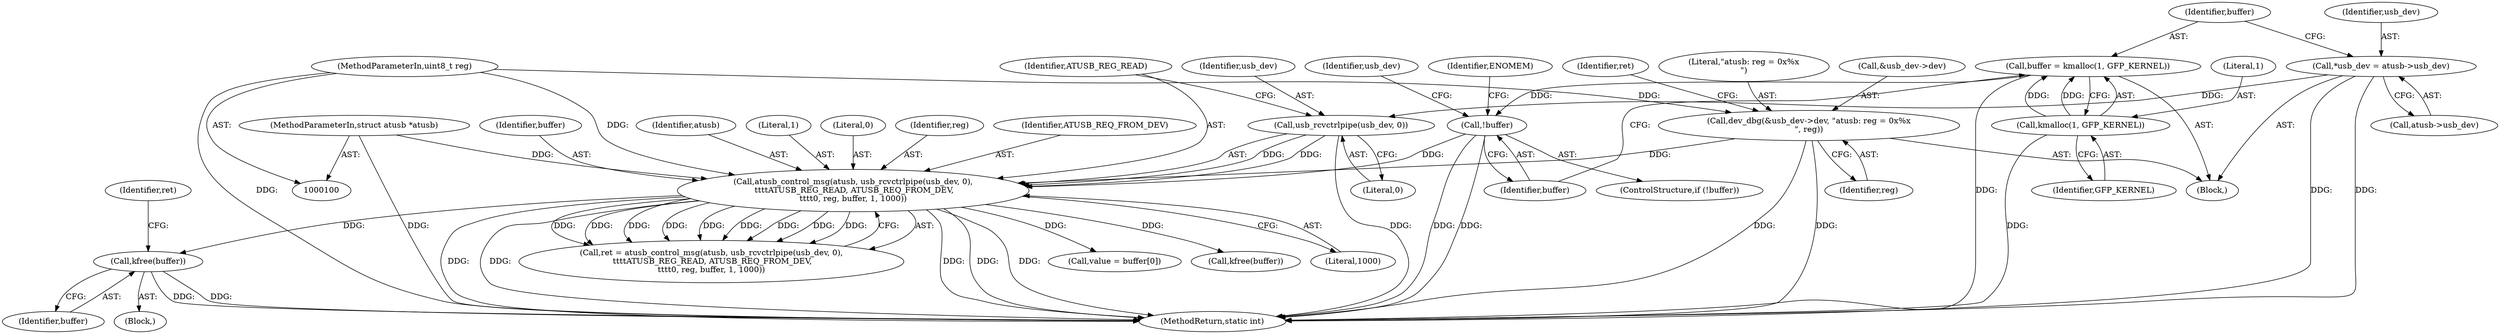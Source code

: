digraph "0_linux_05a974efa4bdf6e2a150e3f27dc6fcf0a9ad5655_1@pointer" {
"1000161" [label="(Call,kfree(buffer))"];
"1000133" [label="(Call,atusb_control_msg(atusb, usb_rcvctrlpipe(usb_dev, 0),\n \t\t\t\tATUSB_REG_READ, ATUSB_REQ_FROM_DEV,\n\t\t\t\t0, reg, buffer, 1, 1000))"];
"1000101" [label="(MethodParameterIn,struct atusb *atusb)"];
"1000135" [label="(Call,usb_rcvctrlpipe(usb_dev, 0))"];
"1000105" [label="(Call,*usb_dev = atusb->usb_dev)"];
"1000124" [label="(Call,dev_dbg(&usb_dev->dev, \"atusb: reg = 0x%x\n\", reg))"];
"1000102" [label="(MethodParameterIn,uint8_t reg)"];
"1000119" [label="(Call,!buffer)"];
"1000113" [label="(Call,buffer = kmalloc(1, GFP_KERNEL))"];
"1000115" [label="(Call,kmalloc(1, GFP_KERNEL))"];
"1000114" [label="(Identifier,buffer)"];
"1000134" [label="(Identifier,atusb)"];
"1000160" [label="(Block,)"];
"1000137" [label="(Literal,0)"];
"1000136" [label="(Identifier,usb_dev)"];
"1000143" [label="(Literal,1)"];
"1000123" [label="(Identifier,ENOMEM)"];
"1000113" [label="(Call,buffer = kmalloc(1, GFP_KERNEL))"];
"1000125" [label="(Call,&usb_dev->dev)"];
"1000117" [label="(Identifier,GFP_KERNEL)"];
"1000107" [label="(Call,atusb->usb_dev)"];
"1000133" [label="(Call,atusb_control_msg(atusb, usb_rcvctrlpipe(usb_dev, 0),\n \t\t\t\tATUSB_REG_READ, ATUSB_REQ_FROM_DEV,\n\t\t\t\t0, reg, buffer, 1, 1000))"];
"1000165" [label="(MethodReturn,static int)"];
"1000116" [label="(Literal,1)"];
"1000161" [label="(Call,kfree(buffer))"];
"1000132" [label="(Identifier,ret)"];
"1000120" [label="(Identifier,buffer)"];
"1000101" [label="(MethodParameterIn,struct atusb *atusb)"];
"1000144" [label="(Literal,1000)"];
"1000127" [label="(Identifier,usb_dev)"];
"1000115" [label="(Call,kmalloc(1, GFP_KERNEL))"];
"1000142" [label="(Identifier,buffer)"];
"1000124" [label="(Call,dev_dbg(&usb_dev->dev, \"atusb: reg = 0x%x\n\", reg))"];
"1000131" [label="(Call,ret = atusb_control_msg(atusb, usb_rcvctrlpipe(usb_dev, 0),\n \t\t\t\tATUSB_REG_READ, ATUSB_REQ_FROM_DEV,\n\t\t\t\t0, reg, buffer, 1, 1000))"];
"1000164" [label="(Identifier,ret)"];
"1000103" [label="(Block,)"];
"1000150" [label="(Call,value = buffer[0])"];
"1000118" [label="(ControlStructure,if (!buffer))"];
"1000140" [label="(Literal,0)"];
"1000141" [label="(Identifier,reg)"];
"1000135" [label="(Call,usb_rcvctrlpipe(usb_dev, 0))"];
"1000139" [label="(Identifier,ATUSB_REQ_FROM_DEV)"];
"1000119" [label="(Call,!buffer)"];
"1000129" [label="(Literal,\"atusb: reg = 0x%x\n\")"];
"1000155" [label="(Call,kfree(buffer))"];
"1000162" [label="(Identifier,buffer)"];
"1000138" [label="(Identifier,ATUSB_REG_READ)"];
"1000105" [label="(Call,*usb_dev = atusb->usb_dev)"];
"1000130" [label="(Identifier,reg)"];
"1000106" [label="(Identifier,usb_dev)"];
"1000102" [label="(MethodParameterIn,uint8_t reg)"];
"1000161" -> "1000160"  [label="AST: "];
"1000161" -> "1000162"  [label="CFG: "];
"1000162" -> "1000161"  [label="AST: "];
"1000164" -> "1000161"  [label="CFG: "];
"1000161" -> "1000165"  [label="DDG: "];
"1000161" -> "1000165"  [label="DDG: "];
"1000133" -> "1000161"  [label="DDG: "];
"1000133" -> "1000131"  [label="AST: "];
"1000133" -> "1000144"  [label="CFG: "];
"1000134" -> "1000133"  [label="AST: "];
"1000135" -> "1000133"  [label="AST: "];
"1000138" -> "1000133"  [label="AST: "];
"1000139" -> "1000133"  [label="AST: "];
"1000140" -> "1000133"  [label="AST: "];
"1000141" -> "1000133"  [label="AST: "];
"1000142" -> "1000133"  [label="AST: "];
"1000143" -> "1000133"  [label="AST: "];
"1000144" -> "1000133"  [label="AST: "];
"1000131" -> "1000133"  [label="CFG: "];
"1000133" -> "1000165"  [label="DDG: "];
"1000133" -> "1000165"  [label="DDG: "];
"1000133" -> "1000165"  [label="DDG: "];
"1000133" -> "1000165"  [label="DDG: "];
"1000133" -> "1000165"  [label="DDG: "];
"1000133" -> "1000131"  [label="DDG: "];
"1000133" -> "1000131"  [label="DDG: "];
"1000133" -> "1000131"  [label="DDG: "];
"1000133" -> "1000131"  [label="DDG: "];
"1000133" -> "1000131"  [label="DDG: "];
"1000133" -> "1000131"  [label="DDG: "];
"1000133" -> "1000131"  [label="DDG: "];
"1000133" -> "1000131"  [label="DDG: "];
"1000133" -> "1000131"  [label="DDG: "];
"1000101" -> "1000133"  [label="DDG: "];
"1000135" -> "1000133"  [label="DDG: "];
"1000135" -> "1000133"  [label="DDG: "];
"1000124" -> "1000133"  [label="DDG: "];
"1000102" -> "1000133"  [label="DDG: "];
"1000119" -> "1000133"  [label="DDG: "];
"1000133" -> "1000150"  [label="DDG: "];
"1000133" -> "1000155"  [label="DDG: "];
"1000101" -> "1000100"  [label="AST: "];
"1000101" -> "1000165"  [label="DDG: "];
"1000135" -> "1000137"  [label="CFG: "];
"1000136" -> "1000135"  [label="AST: "];
"1000137" -> "1000135"  [label="AST: "];
"1000138" -> "1000135"  [label="CFG: "];
"1000135" -> "1000165"  [label="DDG: "];
"1000105" -> "1000135"  [label="DDG: "];
"1000105" -> "1000103"  [label="AST: "];
"1000105" -> "1000107"  [label="CFG: "];
"1000106" -> "1000105"  [label="AST: "];
"1000107" -> "1000105"  [label="AST: "];
"1000114" -> "1000105"  [label="CFG: "];
"1000105" -> "1000165"  [label="DDG: "];
"1000105" -> "1000165"  [label="DDG: "];
"1000124" -> "1000103"  [label="AST: "];
"1000124" -> "1000130"  [label="CFG: "];
"1000125" -> "1000124"  [label="AST: "];
"1000129" -> "1000124"  [label="AST: "];
"1000130" -> "1000124"  [label="AST: "];
"1000132" -> "1000124"  [label="CFG: "];
"1000124" -> "1000165"  [label="DDG: "];
"1000124" -> "1000165"  [label="DDG: "];
"1000102" -> "1000124"  [label="DDG: "];
"1000102" -> "1000100"  [label="AST: "];
"1000102" -> "1000165"  [label="DDG: "];
"1000119" -> "1000118"  [label="AST: "];
"1000119" -> "1000120"  [label="CFG: "];
"1000120" -> "1000119"  [label="AST: "];
"1000123" -> "1000119"  [label="CFG: "];
"1000127" -> "1000119"  [label="CFG: "];
"1000119" -> "1000165"  [label="DDG: "];
"1000119" -> "1000165"  [label="DDG: "];
"1000113" -> "1000119"  [label="DDG: "];
"1000113" -> "1000103"  [label="AST: "];
"1000113" -> "1000115"  [label="CFG: "];
"1000114" -> "1000113"  [label="AST: "];
"1000115" -> "1000113"  [label="AST: "];
"1000120" -> "1000113"  [label="CFG: "];
"1000113" -> "1000165"  [label="DDG: "];
"1000115" -> "1000113"  [label="DDG: "];
"1000115" -> "1000113"  [label="DDG: "];
"1000115" -> "1000117"  [label="CFG: "];
"1000116" -> "1000115"  [label="AST: "];
"1000117" -> "1000115"  [label="AST: "];
"1000115" -> "1000165"  [label="DDG: "];
}
